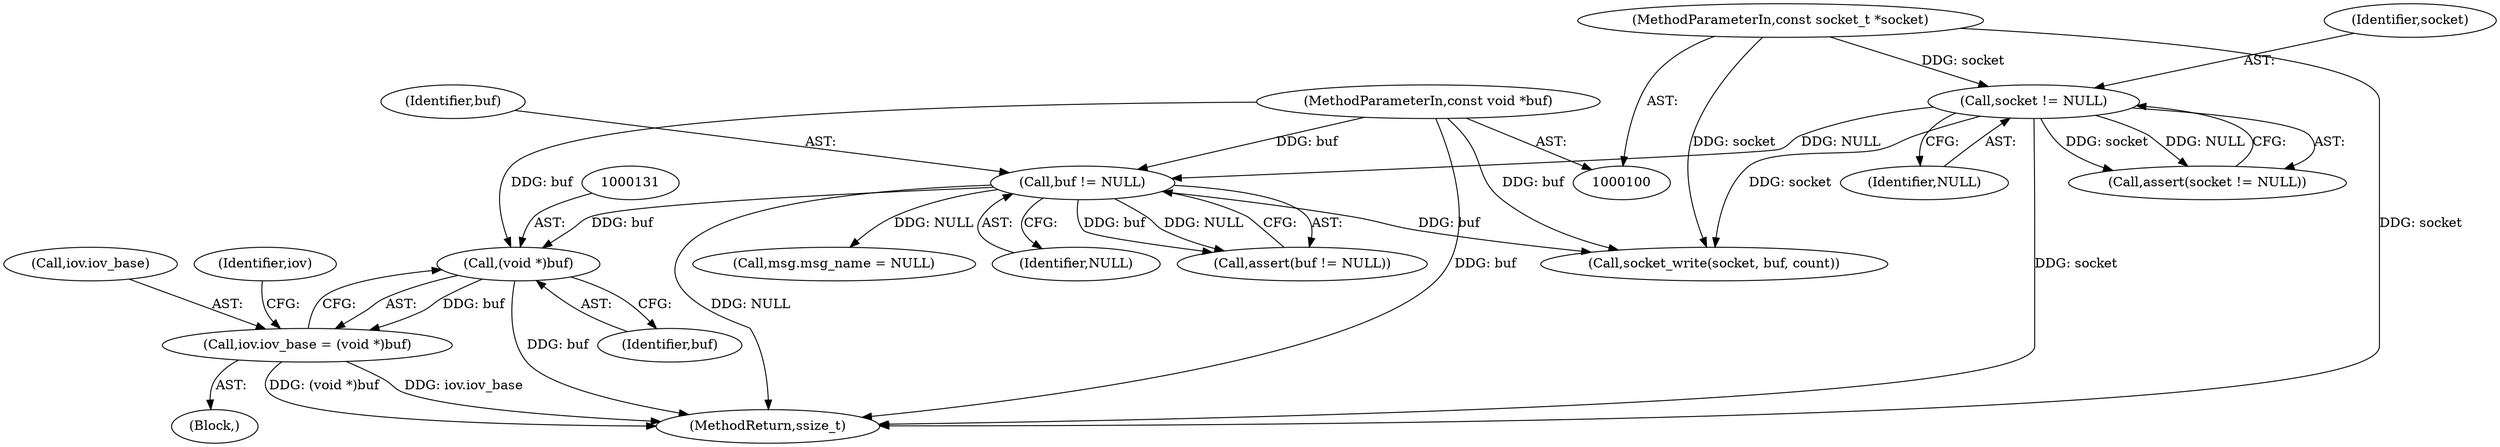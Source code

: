digraph "0_Android_472271b153c5dc53c28beac55480a8d8434b2d5c_65@pointer" {
"1000130" [label="(Call,(void *)buf)"];
"1000111" [label="(Call,buf != NULL)"];
"1000102" [label="(MethodParameterIn,const void *buf)"];
"1000107" [label="(Call,socket != NULL)"];
"1000101" [label="(MethodParameterIn,const socket_t *socket)"];
"1000126" [label="(Call,iov.iov_base = (void *)buf)"];
"1000130" [label="(Call,(void *)buf)"];
"1000111" [label="(Call,buf != NULL)"];
"1000113" [label="(Identifier,NULL)"];
"1000119" [label="(Call,socket_write(socket, buf, count))"];
"1000160" [label="(Call,msg.msg_name = NULL)"];
"1000106" [label="(Call,assert(socket != NULL))"];
"1000105" [label="(Block,)"];
"1000132" [label="(Identifier,buf)"];
"1000108" [label="(Identifier,socket)"];
"1000102" [label="(MethodParameterIn,const void *buf)"];
"1000126" [label="(Call,iov.iov_base = (void *)buf)"];
"1000110" [label="(Call,assert(buf != NULL))"];
"1000215" [label="(MethodReturn,ssize_t)"];
"1000135" [label="(Identifier,iov)"];
"1000107" [label="(Call,socket != NULL)"];
"1000109" [label="(Identifier,NULL)"];
"1000127" [label="(Call,iov.iov_base)"];
"1000112" [label="(Identifier,buf)"];
"1000101" [label="(MethodParameterIn,const socket_t *socket)"];
"1000130" -> "1000126"  [label="AST: "];
"1000130" -> "1000132"  [label="CFG: "];
"1000131" -> "1000130"  [label="AST: "];
"1000132" -> "1000130"  [label="AST: "];
"1000126" -> "1000130"  [label="CFG: "];
"1000130" -> "1000215"  [label="DDG: buf"];
"1000130" -> "1000126"  [label="DDG: buf"];
"1000111" -> "1000130"  [label="DDG: buf"];
"1000102" -> "1000130"  [label="DDG: buf"];
"1000111" -> "1000110"  [label="AST: "];
"1000111" -> "1000113"  [label="CFG: "];
"1000112" -> "1000111"  [label="AST: "];
"1000113" -> "1000111"  [label="AST: "];
"1000110" -> "1000111"  [label="CFG: "];
"1000111" -> "1000215"  [label="DDG: NULL"];
"1000111" -> "1000110"  [label="DDG: buf"];
"1000111" -> "1000110"  [label="DDG: NULL"];
"1000102" -> "1000111"  [label="DDG: buf"];
"1000107" -> "1000111"  [label="DDG: NULL"];
"1000111" -> "1000119"  [label="DDG: buf"];
"1000111" -> "1000160"  [label="DDG: NULL"];
"1000102" -> "1000100"  [label="AST: "];
"1000102" -> "1000215"  [label="DDG: buf"];
"1000102" -> "1000119"  [label="DDG: buf"];
"1000107" -> "1000106"  [label="AST: "];
"1000107" -> "1000109"  [label="CFG: "];
"1000108" -> "1000107"  [label="AST: "];
"1000109" -> "1000107"  [label="AST: "];
"1000106" -> "1000107"  [label="CFG: "];
"1000107" -> "1000215"  [label="DDG: socket"];
"1000107" -> "1000106"  [label="DDG: socket"];
"1000107" -> "1000106"  [label="DDG: NULL"];
"1000101" -> "1000107"  [label="DDG: socket"];
"1000107" -> "1000119"  [label="DDG: socket"];
"1000101" -> "1000100"  [label="AST: "];
"1000101" -> "1000215"  [label="DDG: socket"];
"1000101" -> "1000119"  [label="DDG: socket"];
"1000126" -> "1000105"  [label="AST: "];
"1000127" -> "1000126"  [label="AST: "];
"1000135" -> "1000126"  [label="CFG: "];
"1000126" -> "1000215"  [label="DDG: iov.iov_base"];
"1000126" -> "1000215"  [label="DDG: (void *)buf"];
}
